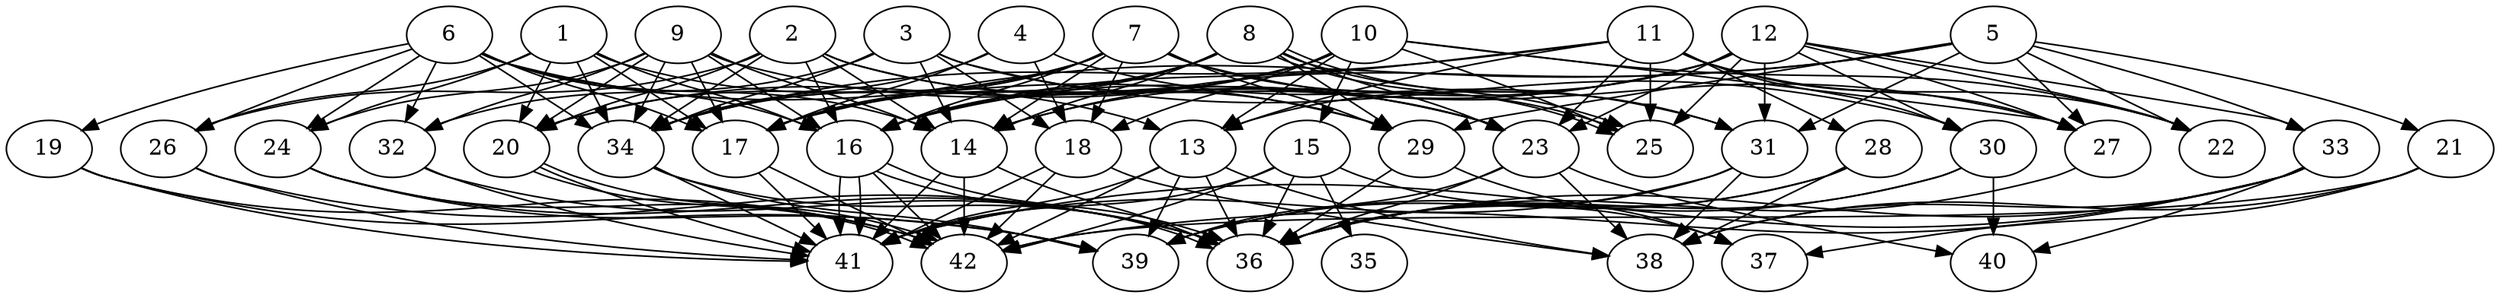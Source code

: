// DAG (tier=3-complex, mode=data, n=42, ccr=0.516, fat=0.722, density=0.720, regular=0.295, jump=0.255, mindata=4194304, maxdata=33554432)
// DAG automatically generated by daggen at Sun Aug 24 16:33:35 2025
// /home/ermia/Project/Environments/daggen/bin/daggen --dot --ccr 0.516 --fat 0.722 --regular 0.295 --density 0.720 --jump 0.255 --mindata 4194304 --maxdata 33554432 -n 42 
digraph G {
  1 [size="556795032610585706496", alpha="0.06", expect_size="278397516305292853248"]
  1 -> 13 [size ="541444011982848"]
  1 -> 16 [size ="541444011982848"]
  1 -> 17 [size ="541444011982848"]
  1 -> 20 [size ="541444011982848"]
  1 -> 24 [size ="541444011982848"]
  1 -> 26 [size ="541444011982848"]
  1 -> 34 [size ="541444011982848"]
  2 [size="44700982387610720", alpha="0.12", expect_size="22350491193805360"]
  2 -> 14 [size ="789446874103808"]
  2 -> 16 [size ="789446874103808"]
  2 -> 20 [size ="789446874103808"]
  2 -> 23 [size ="789446874103808"]
  2 -> 26 [size ="789446874103808"]
  2 -> 29 [size ="789446874103808"]
  2 -> 34 [size ="789446874103808"]
  3 [size="4686516068716985344", alpha="0.11", expect_size="2343258034358492672"]
  3 -> 14 [size ="7673563263795200"]
  3 -> 18 [size ="7673563263795200"]
  3 -> 23 [size ="7673563263795200"]
  3 -> 30 [size ="7673563263795200"]
  3 -> 32 [size ="7673563263795200"]
  3 -> 34 [size ="7673563263795200"]
  4 [size="64441584841425944", alpha="0.16", expect_size="32220792420712972"]
  4 -> 17 [size ="2168742402326528"]
  4 -> 18 [size ="2168742402326528"]
  4 -> 31 [size ="2168742402326528"]
  4 -> 34 [size ="2168742402326528"]
  5 [size="36253858687041262321664", alpha="0.10", expect_size="18126929343520631160832"]
  5 -> 14 [size ="8763134525308928"]
  5 -> 17 [size ="8763134525308928"]
  5 -> 21 [size ="8763134525308928"]
  5 -> 22 [size ="8763134525308928"]
  5 -> 27 [size ="8763134525308928"]
  5 -> 29 [size ="8763134525308928"]
  5 -> 31 [size ="8763134525308928"]
  5 -> 33 [size ="8763134525308928"]
  6 [size="5210998658461046784", alpha="0.18", expect_size="2605499329230523392"]
  6 -> 14 [size ="3586104552849408"]
  6 -> 16 [size ="3586104552849408"]
  6 -> 17 [size ="3586104552849408"]
  6 -> 19 [size ="3586104552849408"]
  6 -> 24 [size ="3586104552849408"]
  6 -> 26 [size ="3586104552849408"]
  6 -> 29 [size ="3586104552849408"]
  6 -> 32 [size ="3586104552849408"]
  6 -> 34 [size ="3586104552849408"]
  7 [size="4305224680745842", alpha="0.15", expect_size="2152612340372921"]
  7 -> 14 [size ="205957313331200"]
  7 -> 16 [size ="205957313331200"]
  7 -> 17 [size ="205957313331200"]
  7 -> 18 [size ="205957313331200"]
  7 -> 20 [size ="205957313331200"]
  7 -> 25 [size ="205957313331200"]
  7 -> 27 [size ="205957313331200"]
  7 -> 29 [size ="205957313331200"]
  7 -> 34 [size ="205957313331200"]
  8 [size="12461969501290028335104", alpha="0.16", expect_size="6230984750645014167552"]
  8 -> 14 [size ="4300125291675648"]
  8 -> 16 [size ="4300125291675648"]
  8 -> 17 [size ="4300125291675648"]
  8 -> 23 [size ="4300125291675648"]
  8 -> 25 [size ="4300125291675648"]
  8 -> 25 [size ="4300125291675648"]
  8 -> 29 [size ="4300125291675648"]
  8 -> 31 [size ="4300125291675648"]
  8 -> 34 [size ="4300125291675648"]
  9 [size="323231100172020744192", alpha="0.06", expect_size="161615550086010372096"]
  9 -> 14 [size ="376789461368832"]
  9 -> 16 [size ="376789461368832"]
  9 -> 17 [size ="376789461368832"]
  9 -> 20 [size ="376789461368832"]
  9 -> 23 [size ="376789461368832"]
  9 -> 24 [size ="376789461368832"]
  9 -> 32 [size ="376789461368832"]
  9 -> 34 [size ="376789461368832"]
  10 [size="928718431107173632", alpha="0.02", expect_size="464359215553586816"]
  10 -> 13 [size ="680988036300800"]
  10 -> 15 [size ="680988036300800"]
  10 -> 16 [size ="680988036300800"]
  10 -> 17 [size ="680988036300800"]
  10 -> 18 [size ="680988036300800"]
  10 -> 20 [size ="680988036300800"]
  10 -> 22 [size ="680988036300800"]
  10 -> 25 [size ="680988036300800"]
  10 -> 27 [size ="680988036300800"]
  11 [size="5536425446043627290624", alpha="0.18", expect_size="2768212723021813645312"]
  11 -> 13 [size ="2503665420075008"]
  11 -> 16 [size ="2503665420075008"]
  11 -> 22 [size ="2503665420075008"]
  11 -> 23 [size ="2503665420075008"]
  11 -> 25 [size ="2503665420075008"]
  11 -> 27 [size ="2503665420075008"]
  11 -> 28 [size ="2503665420075008"]
  11 -> 30 [size ="2503665420075008"]
  11 -> 34 [size ="2503665420075008"]
  12 [size="6914947592442871808000", alpha="0.10", expect_size="3457473796221435904000"]
  12 -> 13 [size ="2903683314483200"]
  12 -> 14 [size ="2903683314483200"]
  12 -> 16 [size ="2903683314483200"]
  12 -> 22 [size ="2903683314483200"]
  12 -> 23 [size ="2903683314483200"]
  12 -> 25 [size ="2903683314483200"]
  12 -> 27 [size ="2903683314483200"]
  12 -> 30 [size ="2903683314483200"]
  12 -> 31 [size ="2903683314483200"]
  12 -> 33 [size ="2903683314483200"]
  13 [size="284472581767149472", alpha="0.10", expect_size="142236290883574736"]
  13 -> 36 [size ="7573421604995072"]
  13 -> 38 [size ="7573421604995072"]
  13 -> 39 [size ="7573421604995072"]
  13 -> 41 [size ="7573421604995072"]
  13 -> 42 [size ="7573421604995072"]
  14 [size="30228759697019700772864", alpha="0.19", expect_size="15114379848509850386432"]
  14 -> 36 [size ="7763130243350528"]
  14 -> 41 [size ="7763130243350528"]
  14 -> 42 [size ="7763130243350528"]
  15 [size="29246899392209043324928", alpha="0.11", expect_size="14623449696104521662464"]
  15 -> 35 [size ="7594104011620352"]
  15 -> 36 [size ="7594104011620352"]
  15 -> 37 [size ="7594104011620352"]
  15 -> 41 [size ="7594104011620352"]
  15 -> 42 [size ="7594104011620352"]
  16 [size="100178078807259808", alpha="0.09", expect_size="50089039403629904"]
  16 -> 36 [size ="1609588520517632"]
  16 -> 36 [size ="1609588520517632"]
  16 -> 41 [size ="1609588520517632"]
  16 -> 41 [size ="1609588520517632"]
  16 -> 42 [size ="1609588520517632"]
  17 [size="1747345816759089408", alpha="0.09", expect_size="873672908379544704"]
  17 -> 41 [size ="1184917933260800"]
  17 -> 42 [size ="1184917933260800"]
  18 [size="12323777179375910912", alpha="0.05", expect_size="6161888589687955456"]
  18 -> 38 [size ="6129799336558592"]
  18 -> 41 [size ="6129799336558592"]
  18 -> 42 [size ="6129799336558592"]
  19 [size="3967547130439880704", alpha="0.04", expect_size="1983773565219940352"]
  19 -> 39 [size ="4916765314252800"]
  19 -> 41 [size ="4916765314252800"]
  19 -> 42 [size ="4916765314252800"]
  20 [size="1407820119861624832000", alpha="0.03", expect_size="703910059930812416000"]
  20 -> 41 [size ="1004896727859200"]
  20 -> 42 [size ="1004896727859200"]
  20 -> 42 [size ="1004896727859200"]
  21 [size="74864072171363456", alpha="0.05", expect_size="37432036085681728"]
  21 -> 37 [size ="1624729832128512"]
  21 -> 38 [size ="1624729832128512"]
  21 -> 42 [size ="1624729832128512"]
  22 [size="5179134653965705216", alpha="0.05", expect_size="2589567326982852608"]
  23 [size="27263856472899884941312", alpha="0.04", expect_size="13631928236449942470656"]
  23 -> 36 [size ="7246831746547712"]
  23 -> 38 [size ="7246831746547712"]
  23 -> 39 [size ="7246831746547712"]
  23 -> 40 [size ="7246831746547712"]
  24 [size="6021686927535252480", alpha="0.03", expect_size="3010843463767626240"]
  24 -> 36 [size ="7298701403881472"]
  24 -> 39 [size ="7298701403881472"]
  24 -> 42 [size ="7298701403881472"]
  25 [size="100939704214106288", alpha="0.07", expect_size="50469852107053144"]
  26 [size="6264393534101202944", alpha="0.13", expect_size="3132196767050601472"]
  26 -> 36 [size ="8304581796691968"]
  26 -> 41 [size ="8304581796691968"]
  27 [size="2927212105224928256", alpha="0.10", expect_size="1463606052612464128"]
  27 -> 36 [size ="1219260147826688"]
  28 [size="6954577746549277696", alpha="0.18", expect_size="3477288873274638848"]
  28 -> 36 [size ="3620528455680000"]
  28 -> 38 [size ="3620528455680000"]
  28 -> 39 [size ="3620528455680000"]
  29 [size="24594830736659768", alpha="0.12", expect_size="12297415368329884"]
  29 -> 36 [size ="1019455584862208"]
  29 -> 37 [size ="1019455584862208"]
  30 [size="1719348937323820544", alpha="0.03", expect_size="859674468661910272"]
  30 -> 36 [size ="1214208737804288"]
  30 -> 39 [size ="1214208737804288"]
  30 -> 40 [size ="1214208737804288"]
  31 [size="2370461393757682008064", alpha="0.04", expect_size="1185230696878841004032"]
  31 -> 36 [size ="1422258631344128"]
  31 -> 38 [size ="1422258631344128"]
  31 -> 41 [size ="1422258631344128"]
  32 [size="3226777217568715264", alpha="0.08", expect_size="1613388608784357632"]
  32 -> 36 [size ="6526968149311488"]
  32 -> 41 [size ="6526968149311488"]
  33 [size="4199089123861987328000", alpha="0.07", expect_size="2099544561930993664000"]
  33 -> 36 [size ="2082220487475200"]
  33 -> 38 [size ="2082220487475200"]
  33 -> 40 [size ="2082220487475200"]
  33 -> 41 [size ="2082220487475200"]
  33 -> 42 [size ="2082220487475200"]
  34 [size="483505816340289792", alpha="0.07", expect_size="241752908170144896"]
  34 -> 36 [size ="350937617006592"]
  34 -> 39 [size ="350937617006592"]
  34 -> 41 [size ="350937617006592"]
  35 [size="1756122601579999232", alpha="0.15", expect_size="878061300789999616"]
  36 [size="90051000619048224", alpha="0.14", expect_size="45025500309524112"]
  37 [size="22974820108448795983872", alpha="0.02", expect_size="11487410054224397991936"]
  38 [size="1559191476512359448576", alpha="0.11", expect_size="779595738256179724288"]
  39 [size="280618482715460256", alpha="0.13", expect_size="140309241357730128"]
  40 [size="67281577240944448", alpha="0.02", expect_size="33640788620472224"]
  41 [size="768330851252840960", alpha="0.03", expect_size="384165425626420480"]
  42 [size="30699626508348628", alpha="0.08", expect_size="15349813254174314"]
}